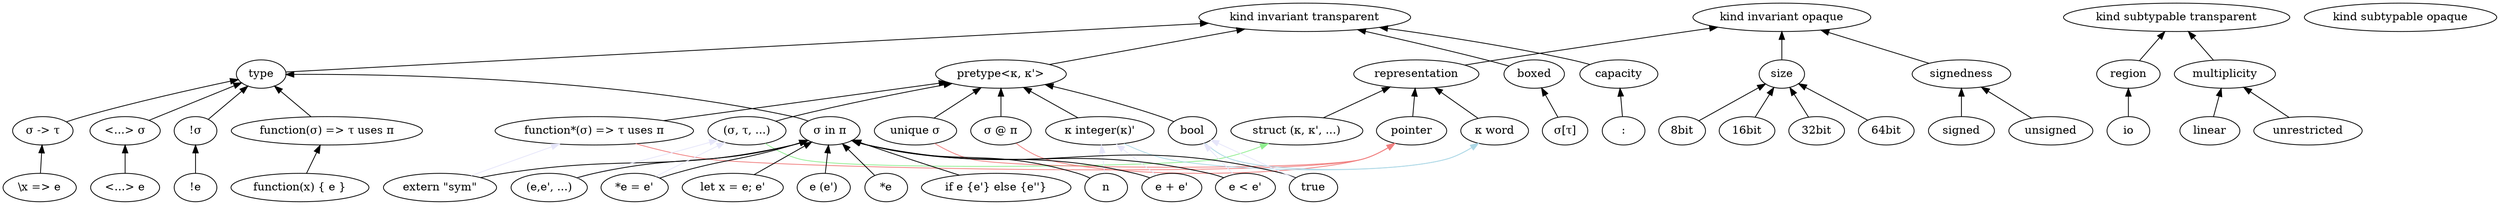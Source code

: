 digraph aith {
    // basic visualization of type system
    rankdir="BT"
    
    {
        // sorts
        rank=same
        kindInvTrans[label="kind invariant transparent"]
        kindInvOpa[label="kind invariant opaque"]
        kindSubTrans[label="kind subtypable transparent"]
        kindSubOpa[label="kind subtypable opaque"]
    }

    {
        // kinds
        rank=same
        type[label="type"]
        region
        pretype[label="pretype<κ, κ'>"]
        boxed[label="boxed"]
        representation
        size
        signedness
        capacity
        multiplicity
    }

    type -> kindInvTrans
    region -> kindSubTrans
    pretype -> kindInvTrans
    boxed -> kindInvTrans
    pointerRep -> representation
    structRep -> representation
    wordRep -> representation
    byte -> size
    short -> size
    int -> size
    long -> size
    signed -> signedness
    unsigned -> signedness
    capacity -> kindInvTrans
    representation -> kindInvOpa
    size -> kindInvOpa
    signedness -> kindInvOpa
    multiplicity -> kindSubTrans

    {
        // types
        rank=same
        inline[label="σ -> τ"]
        poly[label="<...> σ"]
        ofCourse[label="!σ"]
        functionPointer[label="function*(σ) => τ uses π"]
        functionLiteralType[label="function(σ) => τ uses π"]
        tuple[label="(σ, τ, ...)"]
        effect[label="σ in π"]
        unique[label="unique σ"]
        shared[label="σ @ π"]
        pointer[label="σ[τ]"]
        number[label="κ integer(κ)'"]
        boolean[label="bool"]
        world[label="io"]
        unknown[label=":"]
        pointerRep[label="pointer"]
        structRep[label="struct (κ, κ', ...)"]
        wordRep[label="κ word"]
        byte [label="8bit"]
        short [label="16bit"]
        int [label="32bit"]
        long [label="64bit"]
        signed
        unsigned
        linear
        unrestricted
    }

    inline -> type
    poly -> type
    ofCourse -> type
    functionPointer -> pretype
    functionPointer -> pointerRep [color=lightcoral]
    functionLiteralType -> type
    tuple -> pretype
    tuple -> structRep[color=lightgreen]
    effect -> type
    unique -> pretype
    unique -> pointerRep[color=lightcoral]
    shared -> pretype
    shared -> pointerRep[color=lightcoral]
    pointer -> boxed
    number -> pretype
    number -> wordRep[color=lightblue]
    boolean -> pretype
    boolean -> wordRep[color=lightblue]
    world -> region
    unknown -> capacity
    linear -> multiplicity
    unrestricted -> multiplicity

    {
        // terms
        rank=same
        let[label="let x = e; e'"]
        extern[label="extern \"sym\""]
        app[label="e (e')"]
        tupleIntro[label="(e,e', ...)"]
        read[label="*e"]
        write[label="*e = e'"]
        num[label="n"]
        arith[label="e + e'"]
        relate[label="e < e'"]
        true
        if[label="if e {e'} else {e''}"]

        functionLiteral[label="function(x) { e }"]
        inlineAbstraction[label="\\x => e"]
        ofCourseIntro[label="!e"]
        polyIntroduction[label="<...> e"]
    }
    


    let -> effect
    extern -> effect
    extern -> functionPointer[color=lavender]
    app -> effect
    tupleIntro -> effect
    tupleIntro -> tuple [color=lavender]
    read -> effect
    write -> effect
    write -> tuple[color=lavender]
    num -> effect
    num -> number[color=lavender]
    arith -> effect
    arith -> number[color=lavender]
    relate -> effect
    relate -> boolean[color=lavender]
    true -> effect
    true -> boolean[color=lavender]
    if -> effect

    functionLiteral -> functionLiteralType
    inlineAbstraction -> inline
    ofCourseIntro -> ofCourse
    polyIntroduction -> poly
}
